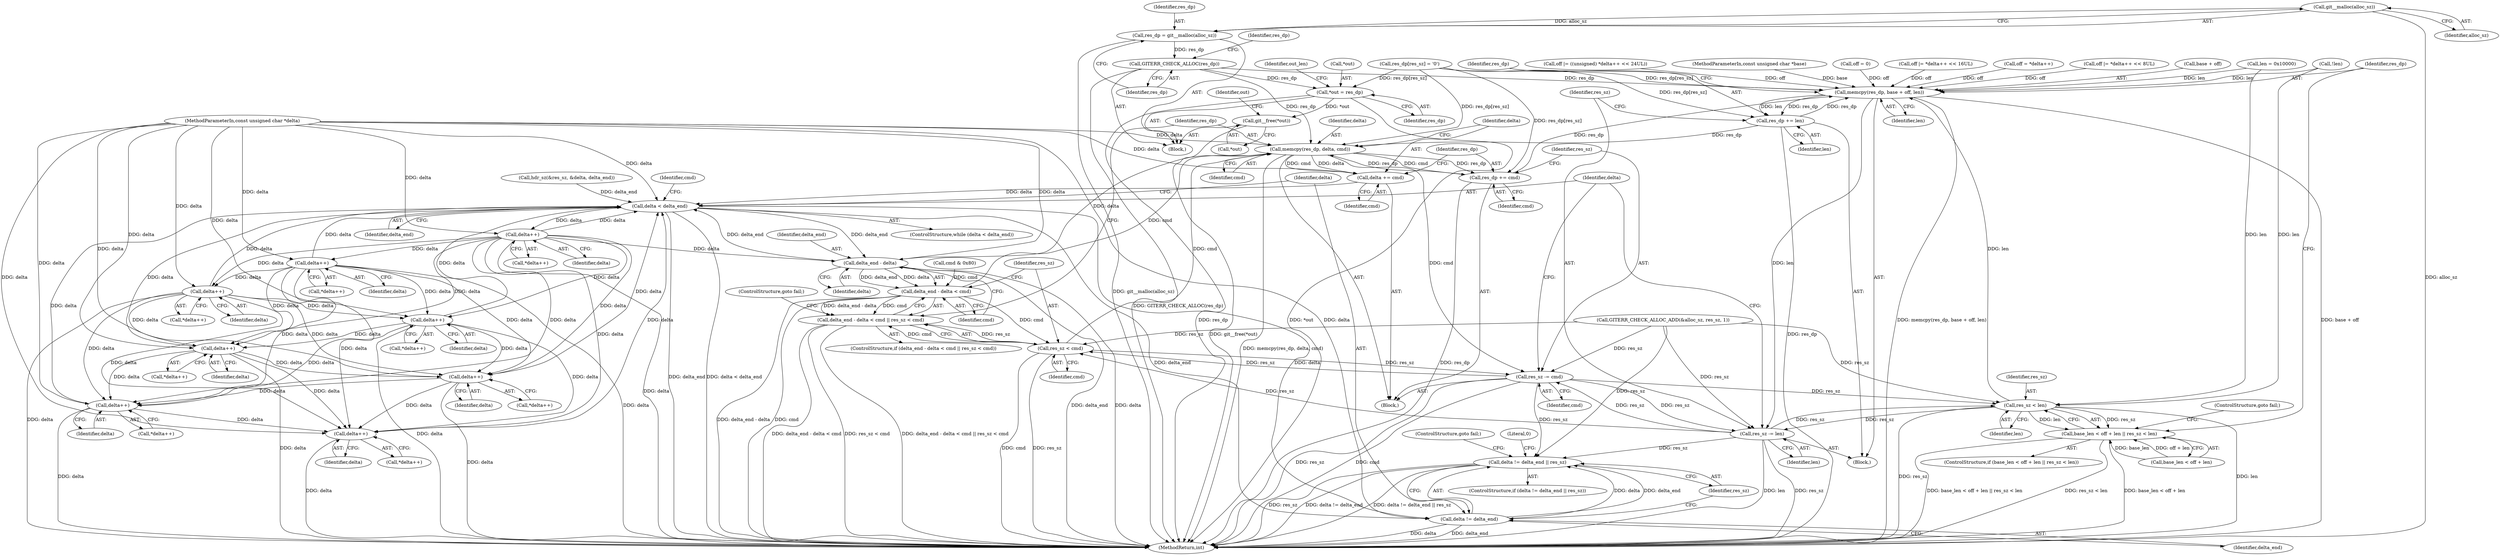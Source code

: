 digraph "0_libgit2_3f461902dc1072acb8b7607ee65d0a0458ffac2a@API" {
"1000173" [label="(Call,git__malloc(alloc_sz))"];
"1000171" [label="(Call,res_dp = git__malloc(alloc_sz))"];
"1000175" [label="(Call,GITERR_CHECK_ALLOC(res_dp))"];
"1000182" [label="(Call,*out = res_dp)"];
"1000359" [label="(Call,git__free(*out))"];
"1000306" [label="(Call,memcpy(res_dp, base + off, len))"];
"1000312" [label="(Call,res_dp += len)"];
"1000333" [label="(Call,memcpy(res_dp, delta, cmd))"];
"1000337" [label="(Call,delta += cmd)"];
"1000191" [label="(Call,delta < delta_end)"];
"1000199" [label="(Call,delta++)"];
"1000221" [label="(Call,delta++)"];
"1000231" [label="(Call,delta++)"];
"1000242" [label="(Call,delta++)"];
"1000255" [label="(Call,delta++)"];
"1000265" [label="(Call,delta++)"];
"1000275" [label="(Call,delta++)"];
"1000286" [label="(Call,delta++)"];
"1000325" [label="(Call,delta_end - delta)"];
"1000324" [label="(Call,delta_end - delta < cmd)"];
"1000323" [label="(Call,delta_end - delta < cmd || res_sz < cmd)"];
"1000329" [label="(Call,res_sz < cmd)"];
"1000343" [label="(Call,res_sz -= cmd)"];
"1000302" [label="(Call,res_sz < len)"];
"1000296" [label="(Call,base_len < off + len || res_sz < len)"];
"1000315" [label="(Call,res_sz -= len)"];
"1000350" [label="(Call,delta != delta_end || res_sz)"];
"1000351" [label="(Call,delta != delta_end)"];
"1000340" [label="(Call,res_dp += cmd)"];
"1000292" [label="(Call,len = 0x10000)"];
"1000182" [label="(Call,*out = res_dp)"];
"1000242" [label="(Call,delta++)"];
"1000326" [label="(Identifier,delta_end)"];
"1000243" [label="(Identifier,delta)"];
"1000349" [label="(ControlStructure,if (delta != delta_end || res_sz))"];
"1000315" [label="(Call,res_sz -= len)"];
"1000220" [label="(Call,*delta++)"];
"1000311" [label="(Identifier,len)"];
"1000314" [label="(Identifier,len)"];
"1000232" [label="(Identifier,delta)"];
"1000290" [label="(Call,!len)"];
"1000344" [label="(Identifier,res_sz)"];
"1000265" [label="(Call,delta++)"];
"1000304" [label="(Identifier,len)"];
"1000275" [label="(Call,delta++)"];
"1000241" [label="(Call,*delta++)"];
"1000179" [label="(Identifier,res_dp)"];
"1000306" [label="(Call,memcpy(res_dp, base + off, len))"];
"1000176" [label="(Identifier,res_dp)"];
"1000313" [label="(Identifier,res_dp)"];
"1000328" [label="(Identifier,cmd)"];
"1000352" [label="(Identifier,delta)"];
"1000227" [label="(Call,off |= *delta++ << 8UL)"];
"1000325" [label="(Call,delta_end - delta)"];
"1000287" [label="(Identifier,delta)"];
"1000321" [label="(Block,)"];
"1000334" [label="(Identifier,res_dp)"];
"1000335" [label="(Identifier,delta)"];
"1000177" [label="(Call,res_dp[res_sz] = '\0')"];
"1000297" [label="(Call,base_len < off + len)"];
"1000256" [label="(Identifier,delta)"];
"1000331" [label="(Identifier,cmd)"];
"1000205" [label="(Block,)"];
"1000109" [label="(MethodParameterIn,const unsigned char *delta)"];
"1000171" [label="(Call,res_dp = git__malloc(alloc_sz))"];
"1000323" [label="(Call,delta_end - delta < cmd || res_sz < cmd)"];
"1000340" [label="(Call,res_dp += cmd)"];
"1000308" [label="(Call,base + off)"];
"1000200" [label="(Identifier,delta)"];
"1000264" [label="(Call,*delta++)"];
"1000341" [label="(Identifier,res_dp)"];
"1000343" [label="(Call,res_sz -= cmd)"];
"1000192" [label="(Identifier,delta)"];
"1000231" [label="(Call,delta++)"];
"1000351" [label="(Call,delta != delta_end)"];
"1000296" [label="(Call,base_len < off + len || res_sz < len)"];
"1000285" [label="(Call,*delta++)"];
"1000175" [label="(Call,GITERR_CHECK_ALLOC(res_dp))"];
"1000330" [label="(Identifier,res_sz)"];
"1000345" [label="(Identifier,cmd)"];
"1000360" [label="(Call,*out)"];
"1000249" [label="(Call,off |= ((unsigned) *delta++ << 24UL))"];
"1000222" [label="(Identifier,delta)"];
"1000303" [label="(Identifier,res_sz)"];
"1000111" [label="(Block,)"];
"1000305" [label="(ControlStructure,goto fail;)"];
"1000190" [label="(ControlStructure,while (delta < delta_end))"];
"1000359" [label="(Call,git__free(*out))"];
"1000337" [label="(Call,delta += cmd)"];
"1000354" [label="(Identifier,res_sz)"];
"1000230" [label="(Call,*delta++)"];
"1000376" [label="(MethodReturn,int)"];
"1000183" [label="(Call,*out)"];
"1000107" [label="(MethodParameterIn,const unsigned char *base)"];
"1000329" [label="(Call,res_sz < cmd)"];
"1000338" [label="(Identifier,delta)"];
"1000274" [label="(Call,*delta++)"];
"1000174" [label="(Identifier,alloc_sz)"];
"1000152" [label="(Call,hdr_sz(&res_sz, &delta, delta_end))"];
"1000276" [label="(Identifier,delta)"];
"1000317" [label="(Identifier,len)"];
"1000336" [label="(Identifier,cmd)"];
"1000342" [label="(Identifier,cmd)"];
"1000324" [label="(Call,delta_end - delta < cmd)"];
"1000364" [label="(Identifier,out)"];
"1000254" [label="(Call,*delta++)"];
"1000327" [label="(Identifier,delta)"];
"1000197" [label="(Identifier,cmd)"];
"1000166" [label="(Call,GITERR_CHECK_ALLOC_ADD(&alloc_sz, res_sz, 1))"];
"1000188" [label="(Identifier,out_len)"];
"1000307" [label="(Identifier,res_dp)"];
"1000198" [label="(Call,*delta++)"];
"1000355" [label="(ControlStructure,goto fail;)"];
"1000316" [label="(Identifier,res_sz)"];
"1000221" [label="(Call,delta++)"];
"1000191" [label="(Call,delta < delta_end)"];
"1000332" [label="(ControlStructure,goto fail;)"];
"1000295" [label="(ControlStructure,if (base_len < off + len || res_sz < len))"];
"1000286" [label="(Call,delta++)"];
"1000353" [label="(Identifier,delta_end)"];
"1000312" [label="(Call,res_dp += len)"];
"1000266" [label="(Identifier,delta)"];
"1000207" [label="(Call,off = 0)"];
"1000255" [label="(Call,delta++)"];
"1000322" [label="(ControlStructure,if (delta_end - delta < cmd || res_sz < cmd))"];
"1000202" [label="(Call,cmd & 0x80)"];
"1000350" [label="(Call,delta != delta_end || res_sz)"];
"1000238" [label="(Call,off |= *delta++ << 16UL)"];
"1000357" [label="(Literal,0)"];
"1000173" [label="(Call,git__malloc(alloc_sz))"];
"1000333" [label="(Call,memcpy(res_dp, delta, cmd))"];
"1000218" [label="(Call,off = *delta++)"];
"1000339" [label="(Identifier,cmd)"];
"1000172" [label="(Identifier,res_dp)"];
"1000185" [label="(Identifier,res_dp)"];
"1000199" [label="(Call,delta++)"];
"1000193" [label="(Identifier,delta_end)"];
"1000302" [label="(Call,res_sz < len)"];
"1000173" -> "1000171"  [label="AST: "];
"1000173" -> "1000174"  [label="CFG: "];
"1000174" -> "1000173"  [label="AST: "];
"1000171" -> "1000173"  [label="CFG: "];
"1000173" -> "1000376"  [label="DDG: alloc_sz"];
"1000173" -> "1000171"  [label="DDG: alloc_sz"];
"1000171" -> "1000111"  [label="AST: "];
"1000172" -> "1000171"  [label="AST: "];
"1000176" -> "1000171"  [label="CFG: "];
"1000171" -> "1000376"  [label="DDG: git__malloc(alloc_sz)"];
"1000171" -> "1000175"  [label="DDG: res_dp"];
"1000175" -> "1000111"  [label="AST: "];
"1000175" -> "1000176"  [label="CFG: "];
"1000176" -> "1000175"  [label="AST: "];
"1000179" -> "1000175"  [label="CFG: "];
"1000175" -> "1000376"  [label="DDG: GITERR_CHECK_ALLOC(res_dp)"];
"1000175" -> "1000182"  [label="DDG: res_dp"];
"1000175" -> "1000306"  [label="DDG: res_dp"];
"1000175" -> "1000333"  [label="DDG: res_dp"];
"1000182" -> "1000111"  [label="AST: "];
"1000182" -> "1000185"  [label="CFG: "];
"1000183" -> "1000182"  [label="AST: "];
"1000185" -> "1000182"  [label="AST: "];
"1000188" -> "1000182"  [label="CFG: "];
"1000182" -> "1000376"  [label="DDG: res_dp"];
"1000182" -> "1000376"  [label="DDG: *out"];
"1000177" -> "1000182"  [label="DDG: res_dp[res_sz]"];
"1000182" -> "1000359"  [label="DDG: *out"];
"1000359" -> "1000111"  [label="AST: "];
"1000359" -> "1000360"  [label="CFG: "];
"1000360" -> "1000359"  [label="AST: "];
"1000364" -> "1000359"  [label="CFG: "];
"1000359" -> "1000376"  [label="DDG: git__free(*out)"];
"1000306" -> "1000205"  [label="AST: "];
"1000306" -> "1000311"  [label="CFG: "];
"1000307" -> "1000306"  [label="AST: "];
"1000308" -> "1000306"  [label="AST: "];
"1000311" -> "1000306"  [label="AST: "];
"1000313" -> "1000306"  [label="CFG: "];
"1000306" -> "1000376"  [label="DDG: memcpy(res_dp, base + off, len)"];
"1000306" -> "1000376"  [label="DDG: base + off"];
"1000177" -> "1000306"  [label="DDG: res_dp[res_sz]"];
"1000312" -> "1000306"  [label="DDG: res_dp"];
"1000340" -> "1000306"  [label="DDG: res_dp"];
"1000107" -> "1000306"  [label="DDG: base"];
"1000238" -> "1000306"  [label="DDG: off"];
"1000218" -> "1000306"  [label="DDG: off"];
"1000227" -> "1000306"  [label="DDG: off"];
"1000207" -> "1000306"  [label="DDG: off"];
"1000249" -> "1000306"  [label="DDG: off"];
"1000302" -> "1000306"  [label="DDG: len"];
"1000290" -> "1000306"  [label="DDG: len"];
"1000292" -> "1000306"  [label="DDG: len"];
"1000306" -> "1000312"  [label="DDG: len"];
"1000306" -> "1000312"  [label="DDG: res_dp"];
"1000306" -> "1000315"  [label="DDG: len"];
"1000312" -> "1000205"  [label="AST: "];
"1000312" -> "1000314"  [label="CFG: "];
"1000313" -> "1000312"  [label="AST: "];
"1000314" -> "1000312"  [label="AST: "];
"1000316" -> "1000312"  [label="CFG: "];
"1000312" -> "1000376"  [label="DDG: res_dp"];
"1000177" -> "1000312"  [label="DDG: res_dp[res_sz]"];
"1000312" -> "1000333"  [label="DDG: res_dp"];
"1000333" -> "1000321"  [label="AST: "];
"1000333" -> "1000336"  [label="CFG: "];
"1000334" -> "1000333"  [label="AST: "];
"1000335" -> "1000333"  [label="AST: "];
"1000336" -> "1000333"  [label="AST: "];
"1000338" -> "1000333"  [label="CFG: "];
"1000333" -> "1000376"  [label="DDG: memcpy(res_dp, delta, cmd)"];
"1000177" -> "1000333"  [label="DDG: res_dp[res_sz]"];
"1000340" -> "1000333"  [label="DDG: res_dp"];
"1000325" -> "1000333"  [label="DDG: delta"];
"1000109" -> "1000333"  [label="DDG: delta"];
"1000329" -> "1000333"  [label="DDG: cmd"];
"1000324" -> "1000333"  [label="DDG: cmd"];
"1000333" -> "1000337"  [label="DDG: cmd"];
"1000333" -> "1000337"  [label="DDG: delta"];
"1000333" -> "1000340"  [label="DDG: cmd"];
"1000333" -> "1000340"  [label="DDG: res_dp"];
"1000333" -> "1000343"  [label="DDG: cmd"];
"1000337" -> "1000321"  [label="AST: "];
"1000337" -> "1000339"  [label="CFG: "];
"1000338" -> "1000337"  [label="AST: "];
"1000339" -> "1000337"  [label="AST: "];
"1000341" -> "1000337"  [label="CFG: "];
"1000337" -> "1000191"  [label="DDG: delta"];
"1000109" -> "1000337"  [label="DDG: delta"];
"1000191" -> "1000190"  [label="AST: "];
"1000191" -> "1000193"  [label="CFG: "];
"1000192" -> "1000191"  [label="AST: "];
"1000193" -> "1000191"  [label="AST: "];
"1000197" -> "1000191"  [label="CFG: "];
"1000352" -> "1000191"  [label="CFG: "];
"1000191" -> "1000376"  [label="DDG: delta < delta_end"];
"1000191" -> "1000376"  [label="DDG: delta_end"];
"1000221" -> "1000191"  [label="DDG: delta"];
"1000265" -> "1000191"  [label="DDG: delta"];
"1000275" -> "1000191"  [label="DDG: delta"];
"1000231" -> "1000191"  [label="DDG: delta"];
"1000255" -> "1000191"  [label="DDG: delta"];
"1000199" -> "1000191"  [label="DDG: delta"];
"1000286" -> "1000191"  [label="DDG: delta"];
"1000242" -> "1000191"  [label="DDG: delta"];
"1000109" -> "1000191"  [label="DDG: delta"];
"1000325" -> "1000191"  [label="DDG: delta_end"];
"1000152" -> "1000191"  [label="DDG: delta_end"];
"1000191" -> "1000199"  [label="DDG: delta"];
"1000191" -> "1000325"  [label="DDG: delta_end"];
"1000191" -> "1000351"  [label="DDG: delta"];
"1000191" -> "1000351"  [label="DDG: delta_end"];
"1000199" -> "1000198"  [label="AST: "];
"1000199" -> "1000200"  [label="CFG: "];
"1000200" -> "1000199"  [label="AST: "];
"1000198" -> "1000199"  [label="CFG: "];
"1000199" -> "1000376"  [label="DDG: delta"];
"1000109" -> "1000199"  [label="DDG: delta"];
"1000199" -> "1000221"  [label="DDG: delta"];
"1000199" -> "1000231"  [label="DDG: delta"];
"1000199" -> "1000242"  [label="DDG: delta"];
"1000199" -> "1000255"  [label="DDG: delta"];
"1000199" -> "1000265"  [label="DDG: delta"];
"1000199" -> "1000275"  [label="DDG: delta"];
"1000199" -> "1000286"  [label="DDG: delta"];
"1000199" -> "1000325"  [label="DDG: delta"];
"1000221" -> "1000220"  [label="AST: "];
"1000221" -> "1000222"  [label="CFG: "];
"1000222" -> "1000221"  [label="AST: "];
"1000220" -> "1000221"  [label="CFG: "];
"1000221" -> "1000376"  [label="DDG: delta"];
"1000109" -> "1000221"  [label="DDG: delta"];
"1000221" -> "1000231"  [label="DDG: delta"];
"1000221" -> "1000242"  [label="DDG: delta"];
"1000221" -> "1000255"  [label="DDG: delta"];
"1000221" -> "1000265"  [label="DDG: delta"];
"1000221" -> "1000275"  [label="DDG: delta"];
"1000221" -> "1000286"  [label="DDG: delta"];
"1000231" -> "1000230"  [label="AST: "];
"1000231" -> "1000232"  [label="CFG: "];
"1000232" -> "1000231"  [label="AST: "];
"1000230" -> "1000231"  [label="CFG: "];
"1000231" -> "1000376"  [label="DDG: delta"];
"1000109" -> "1000231"  [label="DDG: delta"];
"1000231" -> "1000242"  [label="DDG: delta"];
"1000231" -> "1000255"  [label="DDG: delta"];
"1000231" -> "1000265"  [label="DDG: delta"];
"1000231" -> "1000275"  [label="DDG: delta"];
"1000231" -> "1000286"  [label="DDG: delta"];
"1000242" -> "1000241"  [label="AST: "];
"1000242" -> "1000243"  [label="CFG: "];
"1000243" -> "1000242"  [label="AST: "];
"1000241" -> "1000242"  [label="CFG: "];
"1000242" -> "1000376"  [label="DDG: delta"];
"1000109" -> "1000242"  [label="DDG: delta"];
"1000242" -> "1000255"  [label="DDG: delta"];
"1000242" -> "1000265"  [label="DDG: delta"];
"1000242" -> "1000275"  [label="DDG: delta"];
"1000242" -> "1000286"  [label="DDG: delta"];
"1000255" -> "1000254"  [label="AST: "];
"1000255" -> "1000256"  [label="CFG: "];
"1000256" -> "1000255"  [label="AST: "];
"1000254" -> "1000255"  [label="CFG: "];
"1000255" -> "1000376"  [label="DDG: delta"];
"1000109" -> "1000255"  [label="DDG: delta"];
"1000255" -> "1000265"  [label="DDG: delta"];
"1000255" -> "1000275"  [label="DDG: delta"];
"1000255" -> "1000286"  [label="DDG: delta"];
"1000265" -> "1000264"  [label="AST: "];
"1000265" -> "1000266"  [label="CFG: "];
"1000266" -> "1000265"  [label="AST: "];
"1000264" -> "1000265"  [label="CFG: "];
"1000265" -> "1000376"  [label="DDG: delta"];
"1000109" -> "1000265"  [label="DDG: delta"];
"1000265" -> "1000275"  [label="DDG: delta"];
"1000265" -> "1000286"  [label="DDG: delta"];
"1000275" -> "1000274"  [label="AST: "];
"1000275" -> "1000276"  [label="CFG: "];
"1000276" -> "1000275"  [label="AST: "];
"1000274" -> "1000275"  [label="CFG: "];
"1000275" -> "1000376"  [label="DDG: delta"];
"1000109" -> "1000275"  [label="DDG: delta"];
"1000275" -> "1000286"  [label="DDG: delta"];
"1000286" -> "1000285"  [label="AST: "];
"1000286" -> "1000287"  [label="CFG: "];
"1000287" -> "1000286"  [label="AST: "];
"1000285" -> "1000286"  [label="CFG: "];
"1000286" -> "1000376"  [label="DDG: delta"];
"1000109" -> "1000286"  [label="DDG: delta"];
"1000325" -> "1000324"  [label="AST: "];
"1000325" -> "1000327"  [label="CFG: "];
"1000326" -> "1000325"  [label="AST: "];
"1000327" -> "1000325"  [label="AST: "];
"1000328" -> "1000325"  [label="CFG: "];
"1000325" -> "1000376"  [label="DDG: delta_end"];
"1000325" -> "1000376"  [label="DDG: delta"];
"1000325" -> "1000324"  [label="DDG: delta_end"];
"1000325" -> "1000324"  [label="DDG: delta"];
"1000109" -> "1000325"  [label="DDG: delta"];
"1000324" -> "1000323"  [label="AST: "];
"1000324" -> "1000328"  [label="CFG: "];
"1000328" -> "1000324"  [label="AST: "];
"1000330" -> "1000324"  [label="CFG: "];
"1000323" -> "1000324"  [label="CFG: "];
"1000324" -> "1000376"  [label="DDG: cmd"];
"1000324" -> "1000376"  [label="DDG: delta_end - delta"];
"1000324" -> "1000323"  [label="DDG: delta_end - delta"];
"1000324" -> "1000323"  [label="DDG: cmd"];
"1000202" -> "1000324"  [label="DDG: cmd"];
"1000324" -> "1000329"  [label="DDG: cmd"];
"1000323" -> "1000322"  [label="AST: "];
"1000323" -> "1000329"  [label="CFG: "];
"1000329" -> "1000323"  [label="AST: "];
"1000332" -> "1000323"  [label="CFG: "];
"1000334" -> "1000323"  [label="CFG: "];
"1000323" -> "1000376"  [label="DDG: res_sz < cmd"];
"1000323" -> "1000376"  [label="DDG: delta_end - delta < cmd"];
"1000323" -> "1000376"  [label="DDG: delta_end - delta < cmd || res_sz < cmd"];
"1000329" -> "1000323"  [label="DDG: res_sz"];
"1000329" -> "1000323"  [label="DDG: cmd"];
"1000329" -> "1000331"  [label="CFG: "];
"1000330" -> "1000329"  [label="AST: "];
"1000331" -> "1000329"  [label="AST: "];
"1000329" -> "1000376"  [label="DDG: cmd"];
"1000329" -> "1000376"  [label="DDG: res_sz"];
"1000343" -> "1000329"  [label="DDG: res_sz"];
"1000315" -> "1000329"  [label="DDG: res_sz"];
"1000166" -> "1000329"  [label="DDG: res_sz"];
"1000329" -> "1000343"  [label="DDG: res_sz"];
"1000343" -> "1000321"  [label="AST: "];
"1000343" -> "1000345"  [label="CFG: "];
"1000344" -> "1000343"  [label="AST: "];
"1000345" -> "1000343"  [label="AST: "];
"1000192" -> "1000343"  [label="CFG: "];
"1000343" -> "1000376"  [label="DDG: res_sz"];
"1000343" -> "1000376"  [label="DDG: cmd"];
"1000343" -> "1000302"  [label="DDG: res_sz"];
"1000343" -> "1000315"  [label="DDG: res_sz"];
"1000315" -> "1000343"  [label="DDG: res_sz"];
"1000166" -> "1000343"  [label="DDG: res_sz"];
"1000343" -> "1000350"  [label="DDG: res_sz"];
"1000302" -> "1000296"  [label="AST: "];
"1000302" -> "1000304"  [label="CFG: "];
"1000303" -> "1000302"  [label="AST: "];
"1000304" -> "1000302"  [label="AST: "];
"1000296" -> "1000302"  [label="CFG: "];
"1000302" -> "1000376"  [label="DDG: len"];
"1000302" -> "1000376"  [label="DDG: res_sz"];
"1000302" -> "1000296"  [label="DDG: res_sz"];
"1000302" -> "1000296"  [label="DDG: len"];
"1000315" -> "1000302"  [label="DDG: res_sz"];
"1000166" -> "1000302"  [label="DDG: res_sz"];
"1000290" -> "1000302"  [label="DDG: len"];
"1000292" -> "1000302"  [label="DDG: len"];
"1000302" -> "1000315"  [label="DDG: res_sz"];
"1000296" -> "1000295"  [label="AST: "];
"1000296" -> "1000297"  [label="CFG: "];
"1000297" -> "1000296"  [label="AST: "];
"1000305" -> "1000296"  [label="CFG: "];
"1000307" -> "1000296"  [label="CFG: "];
"1000296" -> "1000376"  [label="DDG: base_len < off + len || res_sz < len"];
"1000296" -> "1000376"  [label="DDG: res_sz < len"];
"1000296" -> "1000376"  [label="DDG: base_len < off + len"];
"1000297" -> "1000296"  [label="DDG: base_len"];
"1000297" -> "1000296"  [label="DDG: off + len"];
"1000315" -> "1000205"  [label="AST: "];
"1000315" -> "1000317"  [label="CFG: "];
"1000316" -> "1000315"  [label="AST: "];
"1000317" -> "1000315"  [label="AST: "];
"1000192" -> "1000315"  [label="CFG: "];
"1000315" -> "1000376"  [label="DDG: res_sz"];
"1000315" -> "1000376"  [label="DDG: len"];
"1000166" -> "1000315"  [label="DDG: res_sz"];
"1000315" -> "1000350"  [label="DDG: res_sz"];
"1000350" -> "1000349"  [label="AST: "];
"1000350" -> "1000351"  [label="CFG: "];
"1000350" -> "1000354"  [label="CFG: "];
"1000351" -> "1000350"  [label="AST: "];
"1000354" -> "1000350"  [label="AST: "];
"1000355" -> "1000350"  [label="CFG: "];
"1000357" -> "1000350"  [label="CFG: "];
"1000350" -> "1000376"  [label="DDG: delta != delta_end"];
"1000350" -> "1000376"  [label="DDG: delta != delta_end || res_sz"];
"1000350" -> "1000376"  [label="DDG: res_sz"];
"1000351" -> "1000350"  [label="DDG: delta"];
"1000351" -> "1000350"  [label="DDG: delta_end"];
"1000166" -> "1000350"  [label="DDG: res_sz"];
"1000351" -> "1000353"  [label="CFG: "];
"1000352" -> "1000351"  [label="AST: "];
"1000353" -> "1000351"  [label="AST: "];
"1000354" -> "1000351"  [label="CFG: "];
"1000351" -> "1000376"  [label="DDG: delta_end"];
"1000351" -> "1000376"  [label="DDG: delta"];
"1000109" -> "1000351"  [label="DDG: delta"];
"1000340" -> "1000321"  [label="AST: "];
"1000340" -> "1000342"  [label="CFG: "];
"1000341" -> "1000340"  [label="AST: "];
"1000342" -> "1000340"  [label="AST: "];
"1000344" -> "1000340"  [label="CFG: "];
"1000340" -> "1000376"  [label="DDG: res_dp"];
"1000177" -> "1000340"  [label="DDG: res_dp[res_sz]"];
}

